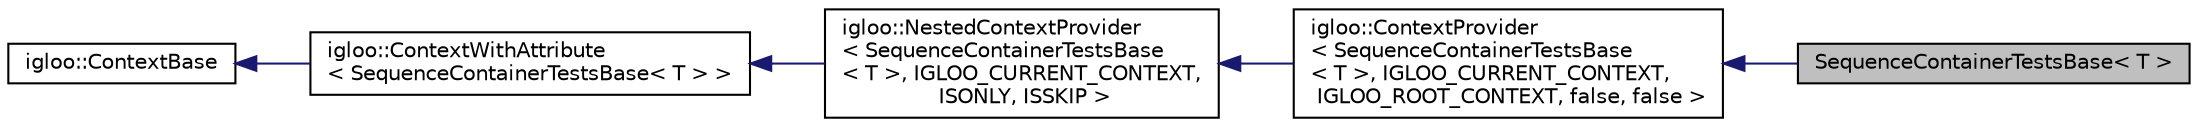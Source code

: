 digraph "SequenceContainerTestsBase&lt; T &gt;"
{
 // INTERACTIVE_SVG=YES
  edge [fontname="Helvetica",fontsize="10",labelfontname="Helvetica",labelfontsize="10"];
  node [fontname="Helvetica",fontsize="10",shape=record];
  rankdir="LR";
  Node0 [label="SequenceContainerTestsBase\< T \>",height=0.2,width=0.4,color="black", fillcolor="grey75", style="filled", fontcolor="black"];
  Node1 -> Node0 [dir="back",color="midnightblue",fontsize="10",style="solid",fontname="Helvetica"];
  Node1 [label="igloo::ContextProvider\l\< SequenceContainerTestsBase\l\< T \>, IGLOO_CURRENT_CONTEXT,\l IGLOO_ROOT_CONTEXT, false, false \>",height=0.2,width=0.4,color="black", fillcolor="white", style="filled",URL="$structigloo_1_1ContextProvider.html"];
  Node2 -> Node1 [dir="back",color="midnightblue",fontsize="10",style="solid",fontname="Helvetica"];
  Node2 [label="igloo::NestedContextProvider\l\< SequenceContainerTestsBase\l\< T \>, IGLOO_CURRENT_CONTEXT,\l ISONLY, ISSKIP \>",height=0.2,width=0.4,color="black", fillcolor="white", style="filled",URL="$structigloo_1_1NestedContextProvider.html"];
  Node3 -> Node2 [dir="back",color="midnightblue",fontsize="10",style="solid",fontname="Helvetica"];
  Node3 [label="igloo::ContextWithAttribute\l\< SequenceContainerTestsBase\< T \> \>",height=0.2,width=0.4,color="black", fillcolor="white", style="filled",URL="$structigloo_1_1ContextWithAttribute.html"];
  Node4 -> Node3 [dir="back",color="midnightblue",fontsize="10",style="solid",fontname="Helvetica"];
  Node4 [label="igloo::ContextBase",height=0.2,width=0.4,color="black", fillcolor="white", style="filled",URL="$structigloo_1_1ContextBase.html"];
}
